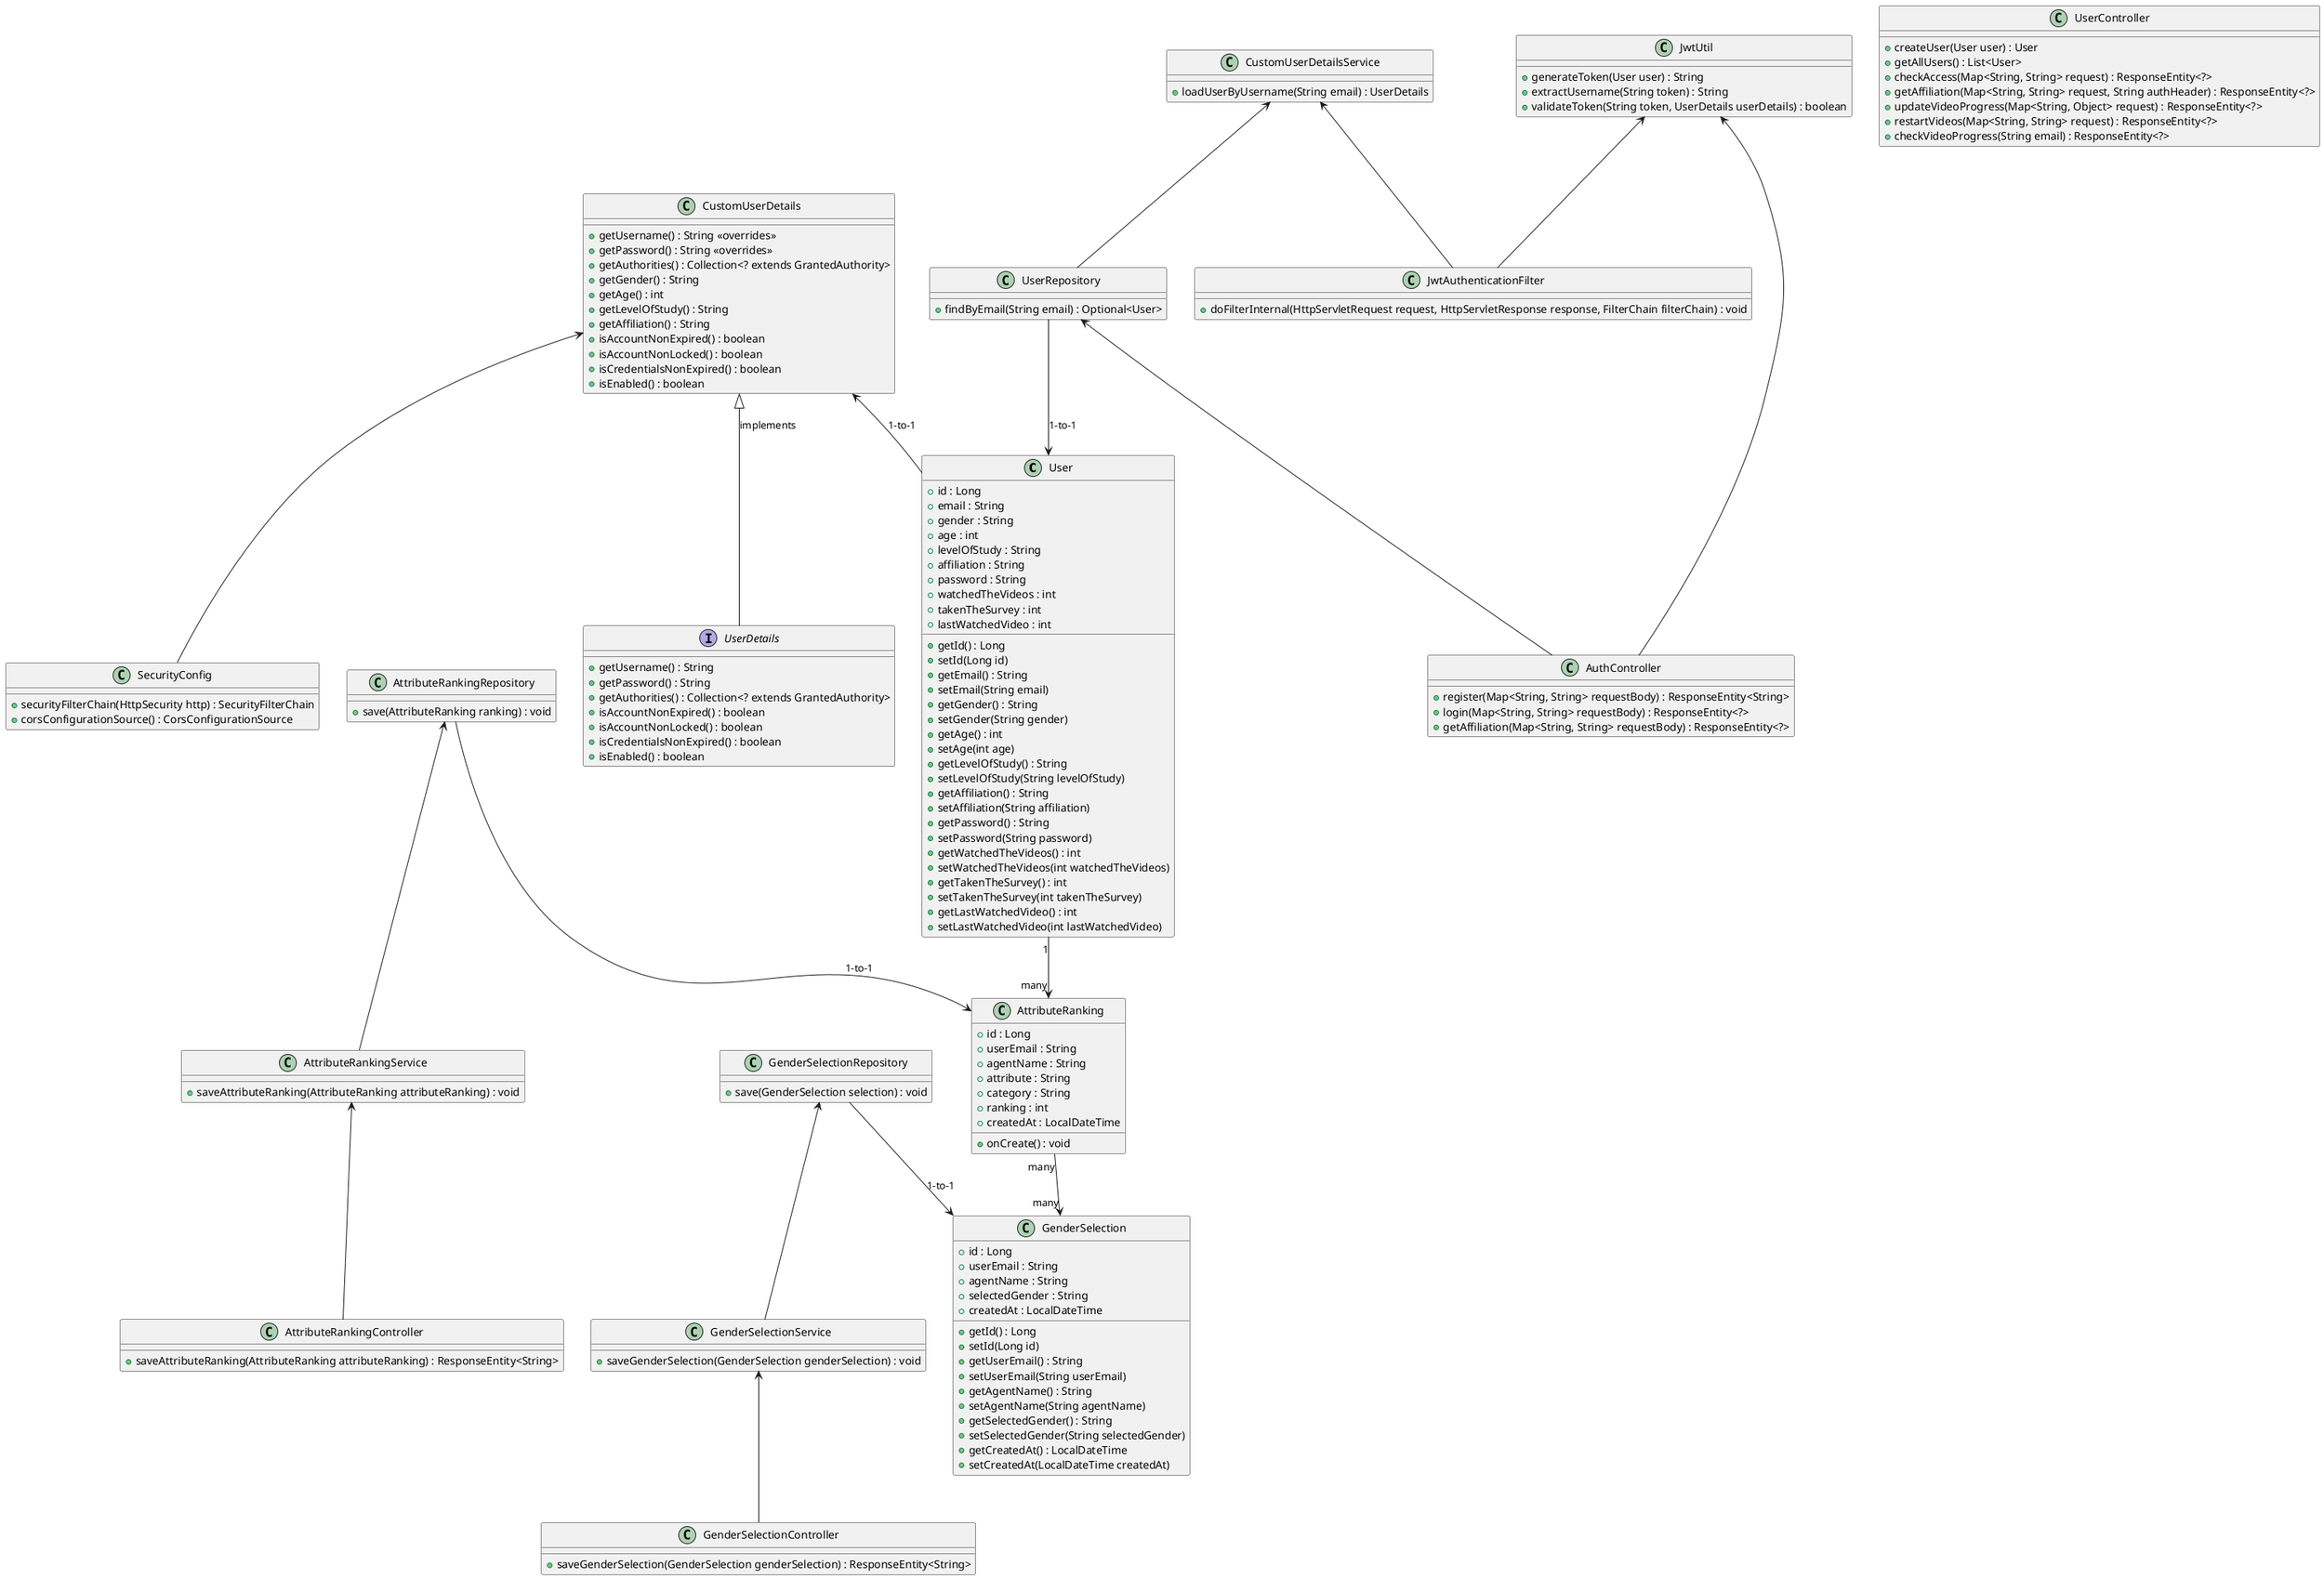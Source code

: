 @startuml

' User entity
class User {
    + id : Long
    + email : String
    + gender : String
    + age : int
    + levelOfStudy : String
    + affiliation : String
    + password : String
    + watchedTheVideos : int
    + takenTheSurvey : int
    + lastWatchedVideo : int
    + getId() : Long
    + setId(Long id)
    + getEmail() : String
    + setEmail(String email)
    + getGender() : String
    + setGender(String gender)
    + getAge() : int
    + setAge(int age)
    + getLevelOfStudy() : String
    + setLevelOfStudy(String levelOfStudy)
    + getAffiliation() : String
    + setAffiliation(String affiliation)
    + getPassword() : String
    + setPassword(String password)
    + getWatchedTheVideos() : int
    + setWatchedTheVideos(int watchedTheVideos)
    + getTakenTheSurvey() : int
    + setTakenTheSurvey(int takenTheSurvey)
    + getLastWatchedVideo() : int
    + setLastWatchedVideo(int lastWatchedVideo)
}

' AttributeRanking entity
class AttributeRanking {
    + id : Long
    + userEmail : String
    + agentName : String
    + attribute : String
    + category : String
    + ranking : int
    + createdAt : LocalDateTime
    + onCreate() : void
}

' GenderSelection entity
class GenderSelection {
    + id : Long
    + userEmail : String
    + agentName : String
    + selectedGender : String
    + createdAt : LocalDateTime
    + getId() : Long
    + setId(Long id)
    + getUserEmail() : String
    + setUserEmail(String userEmail)
    + getAgentName() : String
    + setAgentName(String agentName)
    + getSelectedGender() : String
    + setSelectedGender(String selectedGender)
    + getCreatedAt() : LocalDateTime
    + setCreatedAt(LocalDateTime createdAt)
}

' Repositories
class UserRepository {
    + findByEmail(String email) : Optional<User>
}
class AttributeRankingRepository {
    + save(AttributeRanking ranking) : void
}
class GenderSelectionRepository {
    + save(GenderSelection selection) : void
}

' Services
class AttributeRankingService {
    + saveAttributeRanking(AttributeRanking attributeRanking) : void
}
class GenderSelectionService {
    + saveGenderSelection(GenderSelection genderSelection) : void
}

' Controllers
class AuthController {
    + register(Map<String, String> requestBody) : ResponseEntity<String>
    + login(Map<String, String> requestBody) : ResponseEntity<?>
    + getAffiliation(Map<String, String> requestBody) : ResponseEntity<?>
}
class AttributeRankingController {
    + saveAttributeRanking(AttributeRanking attributeRanking) : ResponseEntity<String>
}
class GenderSelectionController {
    + saveGenderSelection(GenderSelection genderSelection) : ResponseEntity<String>
}
class UserController {
    + createUser(User user) : User
    + getAllUsers() : List<User>
    + checkAccess(Map<String, String> request) : ResponseEntity<?>
    + getAffiliation(Map<String, String> request, String authHeader) : ResponseEntity<?>
    + updateVideoProgress(Map<String, Object> request) : ResponseEntity<?>
    + restartVideos(Map<String, String> request) : ResponseEntity<?>
    + checkVideoProgress(String email) : ResponseEntity<?>
}

' Security
interface UserDetails {
    + getUsername() : String
    + getPassword() : String
    + getAuthorities() : Collection<? extends GrantedAuthority>
    + isAccountNonExpired() : boolean
    + isAccountNonLocked() : boolean
    + isCredentialsNonExpired() : boolean
    + isEnabled() : boolean
}
class CustomUserDetails {
    + getUsername() : String <<overrides>>
    + getPassword() : String <<overrides>>
    + getAuthorities() : Collection<? extends GrantedAuthority>
    + getGender() : String
    + getAge() : int
    + getLevelOfStudy() : String
    + getAffiliation() : String
    + isAccountNonExpired() : boolean
    + isAccountNonLocked() : boolean
    + isCredentialsNonExpired() : boolean
    + isEnabled() : boolean
}
class CustomUserDetailsService {
    + loadUserByUsername(String email) : UserDetails
}
class JwtUtil {
    + generateToken(User user) : String
    + extractUsername(String token) : String
    + validateToken(String token, UserDetails userDetails) : boolean
}
class JwtAuthenticationFilter {
    + doFilterInternal(HttpServletRequest request, HttpServletResponse response, FilterChain filterChain) : void
}
class SecurityConfig {
    + securityFilterChain(HttpSecurity http) : SecurityFilterChain
    + corsConfigurationSource() : CorsConfigurationSource
}

' Relationships and Cardinalities
UserRepository --> User : "1-to-1"
AttributeRankingRepository --> AttributeRanking : "1-to-1"
GenderSelectionRepository --> GenderSelection : "1-to-1"
CustomUserDetails <|-- UserDetails : "implements"
User "1" --> "many" AttributeRanking
AttributeRanking "many" --> "many" GenderSelection
AttributeRankingRepository <-- AttributeRankingService
GenderSelectionRepository <-- GenderSelectionService
AttributeRankingService <-- AttributeRankingController
GenderSelectionService <-- GenderSelectionController
UserRepository <-- AuthController
JwtUtil <-- AuthController
JwtUtil <-- JwtAuthenticationFilter
CustomUserDetails <-- User : "1-to-1"
CustomUserDetailsService <-- UserRepository
CustomUserDetailsService <-- JwtAuthenticationFilter
CustomUserDetails <-- SecurityConfig

@enduml
